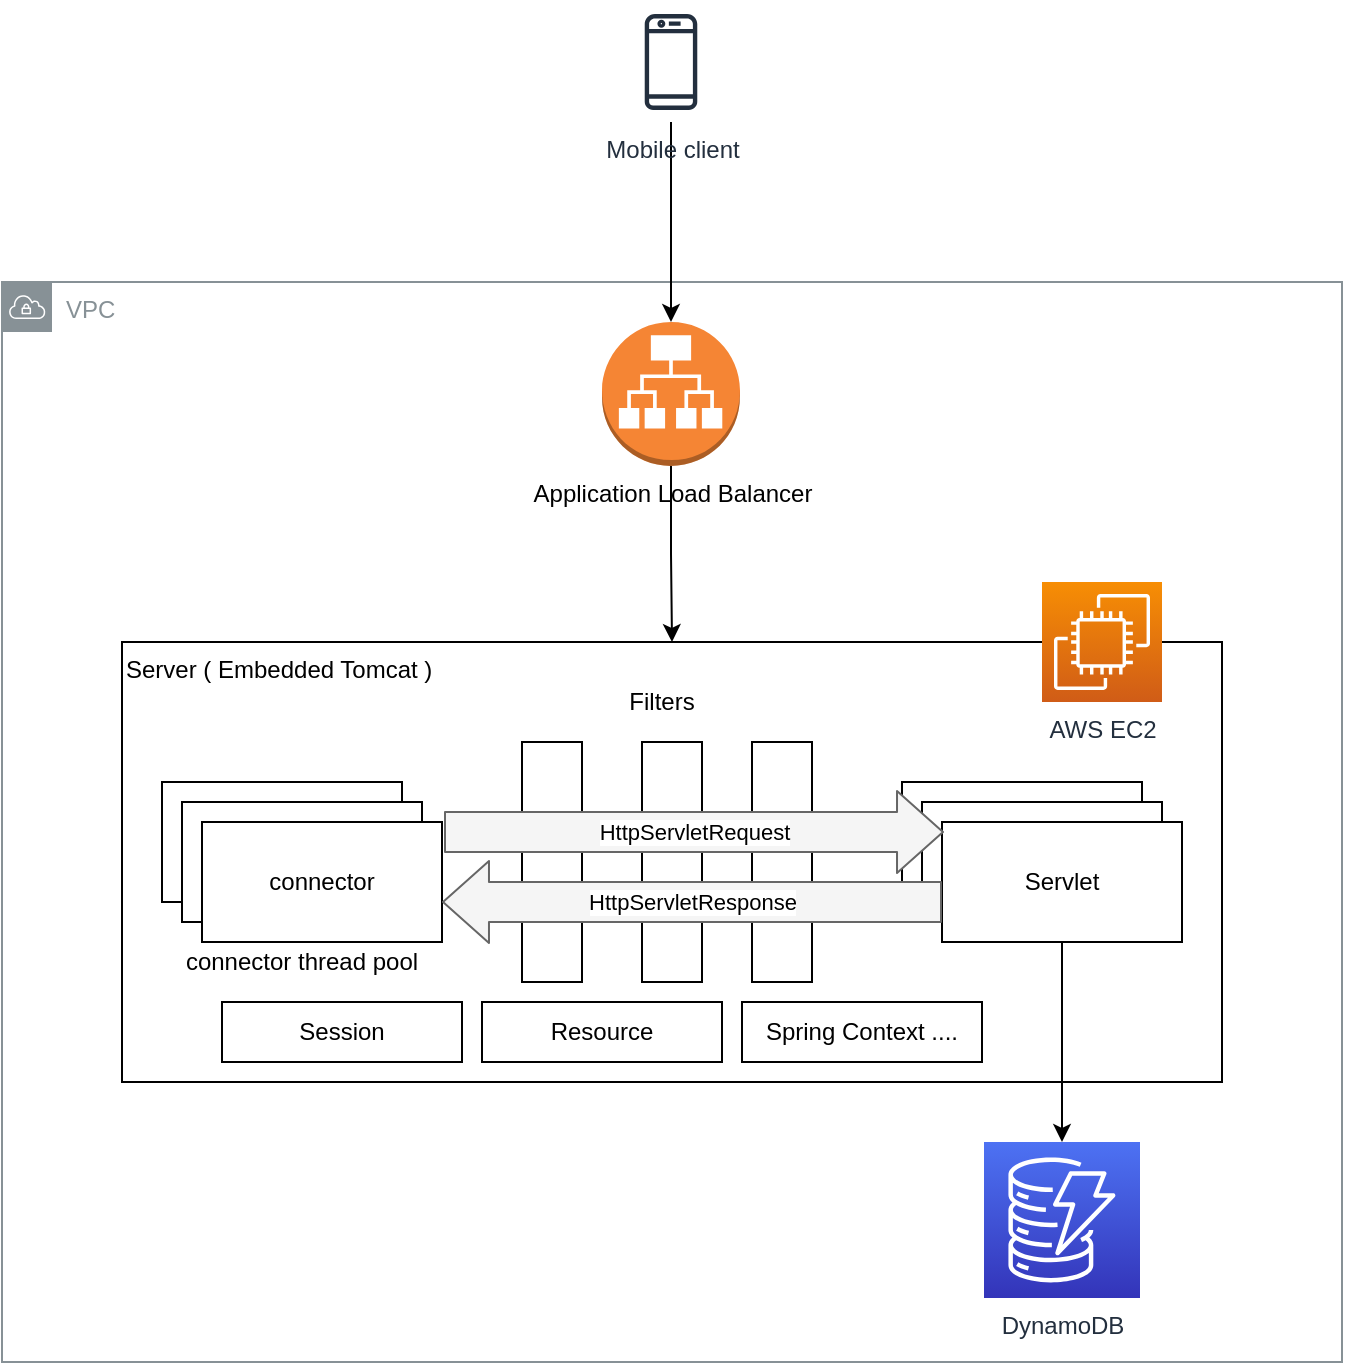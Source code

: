 <mxfile version="10.7.4" type="device"><diagram id="x4G_B-zcMd5fKv2yGkV9" name="Page-1"><mxGraphModel dx="969" dy="877" grid="1" gridSize="10" guides="1" tooltips="1" connect="1" arrows="1" fold="1" page="1" pageScale="1" pageWidth="850" pageHeight="1100" math="0" shadow="0"><root><mxCell id="0"/><mxCell id="1" parent="0"/><mxCell id="MZIXq2m9w5F0p2hyvOfw-30" value="VPC" style="outlineConnect=0;gradientColor=none;html=1;whiteSpace=wrap;fontSize=12;fontStyle=0;shape=mxgraph.aws4.group;grIcon=mxgraph.aws4.group_vpc;strokeColor=#879196;fillColor=none;verticalAlign=top;align=left;spacingLeft=30;fontColor=#879196;dashed=0;" vertex="1" parent="1"><mxGeometry x="45" y="270" width="670" height="540" as="geometry"/></mxCell><mxCell id="MZIXq2m9w5F0p2hyvOfw-1" value="&lt;div align=&quot;left&quot;&gt;Server ( Embedded Tomcat )&lt;br&gt;&lt;/div&gt;" style="rounded=0;whiteSpace=wrap;html=1;align=left;verticalAlign=top;" vertex="1" parent="1"><mxGeometry x="105" y="450" width="550" height="220" as="geometry"/></mxCell><mxCell id="MZIXq2m9w5F0p2hyvOfw-2" value="" style="rounded=0;whiteSpace=wrap;html=1;align=left;" vertex="1" parent="1"><mxGeometry x="125" y="520" width="120" height="60" as="geometry"/></mxCell><mxCell id="MZIXq2m9w5F0p2hyvOfw-3" value="" style="rounded=0;whiteSpace=wrap;html=1;align=left;" vertex="1" parent="1"><mxGeometry x="135" y="530" width="120" height="60" as="geometry"/></mxCell><mxCell id="MZIXq2m9w5F0p2hyvOfw-4" value="&lt;div align=&quot;center&quot;&gt;connector&lt;/div&gt;" style="rounded=0;whiteSpace=wrap;html=1;align=center;" vertex="1" parent="1"><mxGeometry x="145" y="540" width="120" height="60" as="geometry"/></mxCell><mxCell id="MZIXq2m9w5F0p2hyvOfw-5" value="connector thread pool" style="text;html=1;strokeColor=none;fillColor=none;align=center;verticalAlign=middle;whiteSpace=wrap;rounded=0;" vertex="1" parent="1"><mxGeometry x="125" y="600" width="140" height="20" as="geometry"/></mxCell><mxCell id="MZIXq2m9w5F0p2hyvOfw-6" value="" style="rounded=0;whiteSpace=wrap;html=1;align=center;" vertex="1" parent="1"><mxGeometry x="305" y="500" width="30" height="120" as="geometry"/></mxCell><mxCell id="MZIXq2m9w5F0p2hyvOfw-7" value="" style="rounded=0;whiteSpace=wrap;html=1;align=center;" vertex="1" parent="1"><mxGeometry x="365" y="500" width="30" height="120" as="geometry"/></mxCell><mxCell id="MZIXq2m9w5F0p2hyvOfw-8" value="" style="rounded=0;whiteSpace=wrap;html=1;align=center;" vertex="1" parent="1"><mxGeometry x="420" y="500" width="30" height="120" as="geometry"/></mxCell><mxCell id="MZIXq2m9w5F0p2hyvOfw-9" value="" style="rounded=0;whiteSpace=wrap;html=1;align=center;" vertex="1" parent="1"><mxGeometry x="495" y="520" width="120" height="60" as="geometry"/></mxCell><mxCell id="MZIXq2m9w5F0p2hyvOfw-10" value="" style="rounded=0;whiteSpace=wrap;html=1;align=center;" vertex="1" parent="1"><mxGeometry x="505" y="530" width="120" height="60" as="geometry"/></mxCell><mxCell id="MZIXq2m9w5F0p2hyvOfw-27" style="edgeStyle=orthogonalEdgeStyle;rounded=0;orthogonalLoop=1;jettySize=auto;html=1;exitX=0.5;exitY=1;exitDx=0;exitDy=0;" edge="1" parent="1" source="MZIXq2m9w5F0p2hyvOfw-11" target="MZIXq2m9w5F0p2hyvOfw-26"><mxGeometry relative="1" as="geometry"/></mxCell><mxCell id="MZIXq2m9w5F0p2hyvOfw-11" value="Servlet" style="rounded=0;whiteSpace=wrap;html=1;align=center;" vertex="1" parent="1"><mxGeometry x="515" y="540" width="120" height="60" as="geometry"/></mxCell><mxCell id="MZIXq2m9w5F0p2hyvOfw-15" value="HttpServletRequest" style="shape=flexArrow;endArrow=classic;html=1;width=20;endSize=7.33;fillColor=#f5f5f5;strokeColor=#666666;" edge="1" parent="1"><mxGeometry width="50" height="50" relative="1" as="geometry"><mxPoint x="266" y="545" as="sourcePoint"/><mxPoint x="516" y="545" as="targetPoint"/></mxGeometry></mxCell><mxCell id="MZIXq2m9w5F0p2hyvOfw-16" value="Filters" style="text;html=1;strokeColor=none;fillColor=none;align=center;verticalAlign=middle;whiteSpace=wrap;rounded=0;" vertex="1" parent="1"><mxGeometry x="305" y="470" width="140" height="20" as="geometry"/></mxCell><mxCell id="MZIXq2m9w5F0p2hyvOfw-17" value="HttpServletResponse" style="shape=flexArrow;endArrow=classic;html=1;width=20;endSize=7.33;fillColor=#f5f5f5;strokeColor=#666666;" edge="1" parent="1"><mxGeometry width="50" height="50" relative="1" as="geometry"><mxPoint x="515" y="580" as="sourcePoint"/><mxPoint x="265" y="580" as="targetPoint"/></mxGeometry></mxCell><mxCell id="MZIXq2m9w5F0p2hyvOfw-21" value="Session" style="rounded=0;whiteSpace=wrap;html=1;align=center;" vertex="1" parent="1"><mxGeometry x="155" y="630" width="120" height="30" as="geometry"/></mxCell><mxCell id="MZIXq2m9w5F0p2hyvOfw-22" value="Resource" style="rounded=0;whiteSpace=wrap;html=1;align=center;" vertex="1" parent="1"><mxGeometry x="285" y="630" width="120" height="30" as="geometry"/></mxCell><mxCell id="MZIXq2m9w5F0p2hyvOfw-23" value="Spring Context ...." style="rounded=0;whiteSpace=wrap;html=1;align=center;" vertex="1" parent="1"><mxGeometry x="415" y="630" width="120" height="30" as="geometry"/></mxCell><mxCell id="MZIXq2m9w5F0p2hyvOfw-25" value="AWS EC2" style="outlineConnect=0;fontColor=#232F3E;gradientColor=#F78E04;gradientDirection=north;fillColor=#D05C17;strokeColor=#ffffff;dashed=0;verticalLabelPosition=bottom;verticalAlign=top;align=center;html=1;fontSize=12;fontStyle=0;aspect=fixed;shape=mxgraph.aws4.resourceIcon;resIcon=mxgraph.aws4.ec2;" vertex="1" parent="1"><mxGeometry x="565" y="420" width="60" height="60" as="geometry"/></mxCell><mxCell id="MZIXq2m9w5F0p2hyvOfw-26" value="DynamoDB" style="outlineConnect=0;fontColor=#232F3E;gradientColor=#4D72F3;gradientDirection=north;fillColor=#3334B9;strokeColor=#ffffff;dashed=0;verticalLabelPosition=bottom;verticalAlign=top;align=center;html=1;fontSize=12;fontStyle=0;aspect=fixed;shape=mxgraph.aws4.resourceIcon;resIcon=mxgraph.aws4.dynamodb;" vertex="1" parent="1"><mxGeometry x="536" y="700" width="78" height="78" as="geometry"/></mxCell><mxCell id="MZIXq2m9w5F0p2hyvOfw-29" style="edgeStyle=orthogonalEdgeStyle;rounded=0;orthogonalLoop=1;jettySize=auto;html=1;entryX=0.5;entryY=0;entryDx=0;entryDy=0;" edge="1" parent="1" source="MZIXq2m9w5F0p2hyvOfw-28" target="MZIXq2m9w5F0p2hyvOfw-1"><mxGeometry relative="1" as="geometry"/></mxCell><mxCell id="MZIXq2m9w5F0p2hyvOfw-28" value="Application Load Balancer" style="outlineConnect=0;dashed=0;verticalLabelPosition=bottom;verticalAlign=top;align=center;html=1;shape=mxgraph.aws3.application_load_balancer;fillColor=#F58534;gradientColor=none;" vertex="1" parent="1"><mxGeometry x="345" y="290" width="69" height="72" as="geometry"/></mxCell><mxCell id="MZIXq2m9w5F0p2hyvOfw-32" style="edgeStyle=orthogonalEdgeStyle;rounded=0;orthogonalLoop=1;jettySize=auto;html=1;" edge="1" parent="1" source="MZIXq2m9w5F0p2hyvOfw-31" target="MZIXq2m9w5F0p2hyvOfw-28"><mxGeometry relative="1" as="geometry"/></mxCell><mxCell id="MZIXq2m9w5F0p2hyvOfw-31" value="Mobile client" style="outlineConnect=0;fontColor=#232F3E;gradientColor=none;strokeColor=#232F3E;fillColor=#ffffff;dashed=0;verticalLabelPosition=bottom;verticalAlign=top;align=center;html=1;fontSize=12;fontStyle=0;aspect=fixed;shape=mxgraph.aws4.resourceIcon;resIcon=mxgraph.aws4.mobile_client;" vertex="1" parent="1"><mxGeometry x="349.5" y="130" width="60" height="60" as="geometry"/></mxCell></root></mxGraphModel></diagram></mxfile>